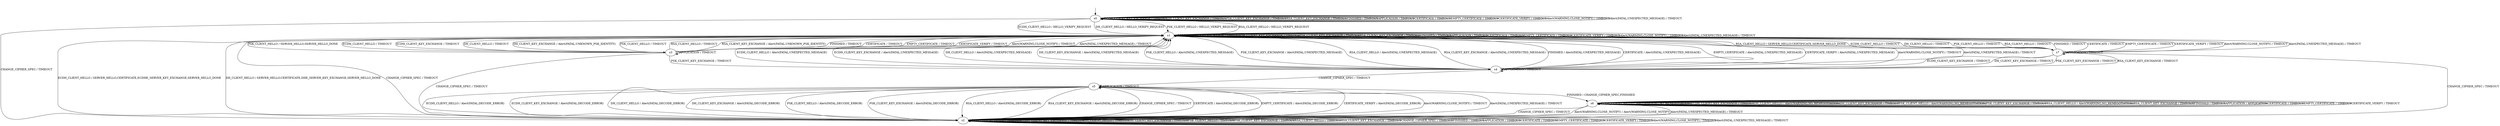 digraph h1 {
s0 [label="s0"];
s1 [label="s1"];
s2 [label="s2"];
s3 [label="s3"];
s4 [label="s4"];
s5 [label="s5"];
s6 [label="s6"];
s7 [label="s7"];
s0 -> s1 [label="ECDH_CLIENT_HELLO / HELLO_VERIFY_REQUEST"];
s0 -> s0 [label="ECDH_CLIENT_KEY_EXCHANGE / TIMEOUT"];
s0 -> s1 [label="DH_CLIENT_HELLO / HELLO_VERIFY_REQUEST"];
s0 -> s0 [label="DH_CLIENT_KEY_EXCHANGE / TIMEOUT"];
s0 -> s1 [label="PSK_CLIENT_HELLO / HELLO_VERIFY_REQUEST"];
s0 -> s0 [label="PSK_CLIENT_KEY_EXCHANGE / TIMEOUT"];
s0 -> s1 [label="RSA_CLIENT_HELLO / HELLO_VERIFY_REQUEST"];
s0 -> s0 [label="RSA_CLIENT_KEY_EXCHANGE / TIMEOUT"];
s0 -> s2 [label="CHANGE_CIPHER_SPEC / TIMEOUT"];
s0 -> s0 [label="FINISHED / TIMEOUT"];
s0 -> s0 [label="APPLICATION / TIMEOUT"];
s0 -> s0 [label="CERTIFICATE / TIMEOUT"];
s0 -> s0 [label="EMPTY_CERTIFICATE / TIMEOUT"];
s0 -> s0 [label="CERTIFICATE_VERIFY / TIMEOUT"];
s0 -> s0 [label="Alert(WARNING,CLOSE_NOTIFY) / TIMEOUT"];
s0 -> s0 [label="Alert(FATAL,UNEXPECTED_MESSAGE) / TIMEOUT"];
s1 -> s2 [label="ECDH_CLIENT_HELLO / SERVER_HELLO,CERTIFICATE,ECDHE_SERVER_KEY_EXCHANGE,SERVER_HELLO_DONE"];
s1 -> s1 [label="ECDH_CLIENT_KEY_EXCHANGE / TIMEOUT"];
s1 -> s2 [label="DH_CLIENT_HELLO / SERVER_HELLO,CERTIFICATE,DHE_SERVER_KEY_EXCHANGE,SERVER_HELLO_DONE"];
s1 -> s1 [label="DH_CLIENT_KEY_EXCHANGE / TIMEOUT"];
s1 -> s3 [label="PSK_CLIENT_HELLO / SERVER_HELLO,SERVER_HELLO_DONE"];
s1 -> s1 [label="PSK_CLIENT_KEY_EXCHANGE / TIMEOUT"];
s1 -> s7 [label="RSA_CLIENT_HELLO / SERVER_HELLO,CERTIFICATE,SERVER_HELLO_DONE"];
s1 -> s1 [label="RSA_CLIENT_KEY_EXCHANGE / TIMEOUT"];
s1 -> s2 [label="CHANGE_CIPHER_SPEC / TIMEOUT"];
s1 -> s1 [label="FINISHED / TIMEOUT"];
s1 -> s1 [label="APPLICATION / TIMEOUT"];
s1 -> s1 [label="CERTIFICATE / TIMEOUT"];
s1 -> s1 [label="EMPTY_CERTIFICATE / TIMEOUT"];
s1 -> s1 [label="CERTIFICATE_VERIFY / TIMEOUT"];
s1 -> s1 [label="Alert(WARNING,CLOSE_NOTIFY) / TIMEOUT"];
s1 -> s1 [label="Alert(FATAL,UNEXPECTED_MESSAGE) / TIMEOUT"];
s2 -> s2 [label="ECDH_CLIENT_HELLO / TIMEOUT"];
s2 -> s2 [label="ECDH_CLIENT_KEY_EXCHANGE / TIMEOUT"];
s2 -> s2 [label="DH_CLIENT_HELLO / TIMEOUT"];
s2 -> s2 [label="DH_CLIENT_KEY_EXCHANGE / TIMEOUT"];
s2 -> s2 [label="PSK_CLIENT_HELLO / TIMEOUT"];
s2 -> s2 [label="PSK_CLIENT_KEY_EXCHANGE / TIMEOUT"];
s2 -> s2 [label="RSA_CLIENT_HELLO / TIMEOUT"];
s2 -> s2 [label="RSA_CLIENT_KEY_EXCHANGE / TIMEOUT"];
s2 -> s2 [label="CHANGE_CIPHER_SPEC / TIMEOUT"];
s2 -> s2 [label="FINISHED / TIMEOUT"];
s2 -> s2 [label="APPLICATION / TIMEOUT"];
s2 -> s2 [label="CERTIFICATE / TIMEOUT"];
s2 -> s2 [label="EMPTY_CERTIFICATE / TIMEOUT"];
s2 -> s2 [label="CERTIFICATE_VERIFY / TIMEOUT"];
s2 -> s2 [label="Alert(WARNING,CLOSE_NOTIFY) / TIMEOUT"];
s2 -> s2 [label="Alert(FATAL,UNEXPECTED_MESSAGE) / TIMEOUT"];
s3 -> s1 [label="ECDH_CLIENT_HELLO / TIMEOUT"];
s3 -> s1 [label="ECDH_CLIENT_KEY_EXCHANGE / TIMEOUT"];
s3 -> s1 [label="DH_CLIENT_HELLO / TIMEOUT"];
s3 -> s1 [label="DH_CLIENT_KEY_EXCHANGE / Alert(FATAL,UNKNOWN_PSK_IDENTITY)"];
s3 -> s1 [label="PSK_CLIENT_HELLO / TIMEOUT"];
s3 -> s4 [label="PSK_CLIENT_KEY_EXCHANGE / TIMEOUT"];
s3 -> s1 [label="RSA_CLIENT_HELLO / TIMEOUT"];
s3 -> s1 [label="RSA_CLIENT_KEY_EXCHANGE / Alert(FATAL,UNKNOWN_PSK_IDENTITY)"];
s3 -> s2 [label="CHANGE_CIPHER_SPEC / TIMEOUT"];
s3 -> s1 [label="FINISHED / TIMEOUT"];
s3 -> s3 [label="APPLICATION / TIMEOUT"];
s3 -> s1 [label="CERTIFICATE / TIMEOUT"];
s3 -> s1 [label="EMPTY_CERTIFICATE / TIMEOUT"];
s3 -> s1 [label="CERTIFICATE_VERIFY / TIMEOUT"];
s3 -> s1 [label="Alert(WARNING,CLOSE_NOTIFY) / TIMEOUT"];
s3 -> s1 [label="Alert(FATAL,UNEXPECTED_MESSAGE) / TIMEOUT"];
s4 -> s1 [label="ECDH_CLIENT_HELLO / Alert(FATAL,UNEXPECTED_MESSAGE)"];
s4 -> s1 [label="ECDH_CLIENT_KEY_EXCHANGE / Alert(FATAL,UNEXPECTED_MESSAGE)"];
s4 -> s1 [label="DH_CLIENT_HELLO / Alert(FATAL,UNEXPECTED_MESSAGE)"];
s4 -> s1 [label="DH_CLIENT_KEY_EXCHANGE / Alert(FATAL,UNEXPECTED_MESSAGE)"];
s4 -> s1 [label="PSK_CLIENT_HELLO / Alert(FATAL,UNEXPECTED_MESSAGE)"];
s4 -> s1 [label="PSK_CLIENT_KEY_EXCHANGE / Alert(FATAL,UNEXPECTED_MESSAGE)"];
s4 -> s1 [label="RSA_CLIENT_HELLO / Alert(FATAL,UNEXPECTED_MESSAGE)"];
s4 -> s1 [label="RSA_CLIENT_KEY_EXCHANGE / Alert(FATAL,UNEXPECTED_MESSAGE)"];
s4 -> s5 [label="CHANGE_CIPHER_SPEC / TIMEOUT"];
s4 -> s1 [label="FINISHED / Alert(FATAL,UNEXPECTED_MESSAGE)"];
s4 -> s4 [label="APPLICATION / TIMEOUT"];
s4 -> s1 [label="CERTIFICATE / Alert(FATAL,UNEXPECTED_MESSAGE)"];
s4 -> s1 [label="EMPTY_CERTIFICATE / Alert(FATAL,UNEXPECTED_MESSAGE)"];
s4 -> s1 [label="CERTIFICATE_VERIFY / Alert(FATAL,UNEXPECTED_MESSAGE)"];
s4 -> s1 [label="Alert(WARNING,CLOSE_NOTIFY) / TIMEOUT"];
s4 -> s1 [label="Alert(FATAL,UNEXPECTED_MESSAGE) / TIMEOUT"];
s5 -> s2 [label="ECDH_CLIENT_HELLO / Alert(FATAL,DECODE_ERROR)"];
s5 -> s2 [label="ECDH_CLIENT_KEY_EXCHANGE / Alert(FATAL,DECODE_ERROR)"];
s5 -> s2 [label="DH_CLIENT_HELLO / Alert(FATAL,DECODE_ERROR)"];
s5 -> s2 [label="DH_CLIENT_KEY_EXCHANGE / Alert(FATAL,DECODE_ERROR)"];
s5 -> s2 [label="PSK_CLIENT_HELLO / Alert(FATAL,DECODE_ERROR)"];
s5 -> s2 [label="PSK_CLIENT_KEY_EXCHANGE / Alert(FATAL,DECODE_ERROR)"];
s5 -> s2 [label="RSA_CLIENT_HELLO / Alert(FATAL,DECODE_ERROR)"];
s5 -> s2 [label="RSA_CLIENT_KEY_EXCHANGE / Alert(FATAL,DECODE_ERROR)"];
s5 -> s2 [label="CHANGE_CIPHER_SPEC / TIMEOUT"];
s5 -> s6 [label="FINISHED / CHANGE_CIPHER_SPEC,FINISHED"];
s5 -> s5 [label="APPLICATION / TIMEOUT"];
s5 -> s2 [label="CERTIFICATE / Alert(FATAL,DECODE_ERROR)"];
s5 -> s2 [label="EMPTY_CERTIFICATE / Alert(FATAL,DECODE_ERROR)"];
s5 -> s2 [label="CERTIFICATE_VERIFY / Alert(FATAL,DECODE_ERROR)"];
s5 -> s2 [label="Alert(WARNING,CLOSE_NOTIFY) / TIMEOUT"];
s5 -> s2 [label="Alert(FATAL,UNEXPECTED_MESSAGE) / TIMEOUT"];
s6 -> s6 [label="ECDH_CLIENT_HELLO / Alert(WARNING,NO_RENEGOTIATION)"];
s6 -> s6 [label="ECDH_CLIENT_KEY_EXCHANGE / TIMEOUT"];
s6 -> s6 [label="DH_CLIENT_HELLO / Alert(WARNING,NO_RENEGOTIATION)"];
s6 -> s6 [label="DH_CLIENT_KEY_EXCHANGE / TIMEOUT"];
s6 -> s6 [label="PSK_CLIENT_HELLO / Alert(WARNING,NO_RENEGOTIATION)"];
s6 -> s6 [label="PSK_CLIENT_KEY_EXCHANGE / TIMEOUT"];
s6 -> s6 [label="RSA_CLIENT_HELLO / Alert(WARNING,NO_RENEGOTIATION)"];
s6 -> s6 [label="RSA_CLIENT_KEY_EXCHANGE / TIMEOUT"];
s6 -> s2 [label="CHANGE_CIPHER_SPEC / TIMEOUT"];
s6 -> s6 [label="FINISHED / TIMEOUT"];
s6 -> s6 [label="APPLICATION / APPLICATION"];
s6 -> s6 [label="CERTIFICATE / TIMEOUT"];
s6 -> s6 [label="EMPTY_CERTIFICATE / TIMEOUT"];
s6 -> s6 [label="CERTIFICATE_VERIFY / TIMEOUT"];
s6 -> s2 [label="Alert(WARNING,CLOSE_NOTIFY) / Alert(WARNING,CLOSE_NOTIFY)"];
s6 -> s2 [label="Alert(FATAL,UNEXPECTED_MESSAGE) / TIMEOUT"];
s7 -> s1 [label="ECDH_CLIENT_HELLO / TIMEOUT"];
s7 -> s4 [label="ECDH_CLIENT_KEY_EXCHANGE / TIMEOUT"];
s7 -> s1 [label="DH_CLIENT_HELLO / TIMEOUT"];
s7 -> s4 [label="DH_CLIENT_KEY_EXCHANGE / TIMEOUT"];
s7 -> s1 [label="PSK_CLIENT_HELLO / TIMEOUT"];
s7 -> s4 [label="PSK_CLIENT_KEY_EXCHANGE / TIMEOUT"];
s7 -> s1 [label="RSA_CLIENT_HELLO / TIMEOUT"];
s7 -> s4 [label="RSA_CLIENT_KEY_EXCHANGE / TIMEOUT"];
s7 -> s2 [label="CHANGE_CIPHER_SPEC / TIMEOUT"];
s7 -> s1 [label="FINISHED / TIMEOUT"];
s7 -> s7 [label="APPLICATION / TIMEOUT"];
s7 -> s1 [label="CERTIFICATE / TIMEOUT"];
s7 -> s1 [label="EMPTY_CERTIFICATE / TIMEOUT"];
s7 -> s1 [label="CERTIFICATE_VERIFY / TIMEOUT"];
s7 -> s1 [label="Alert(WARNING,CLOSE_NOTIFY) / TIMEOUT"];
s7 -> s1 [label="Alert(FATAL,UNEXPECTED_MESSAGE) / TIMEOUT"];
__start0 [shape=none, label=""];
__start0 -> s0 [label=""];
}
